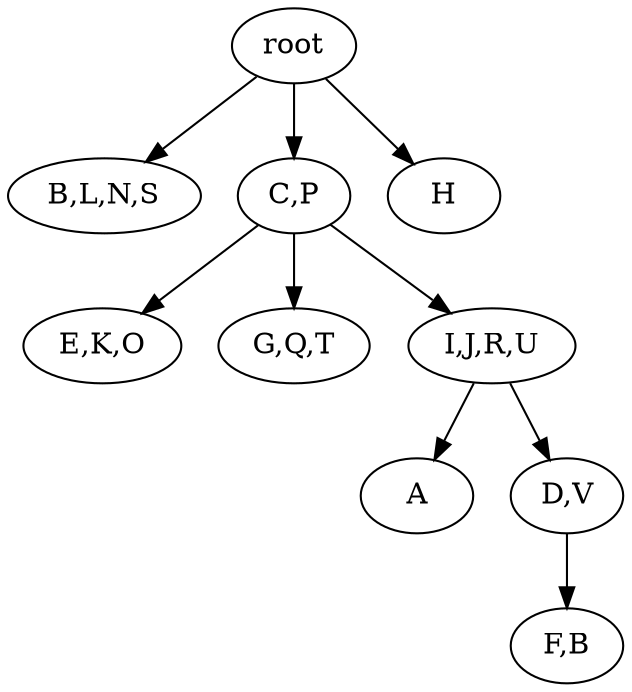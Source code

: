 strict digraph G {
	graph [name=G];
	0	 [label=root];
	3	 [label="B,L,N,S"];
	0 -> 3;
	1	 [label="C,P"];
	0 -> 1;
	2	 [label=H];
	0 -> 2;
	8	 [label=A];
	7	 [label="E,K,O"];
	1 -> 7;
	6	 [label="G,Q,T"];
	1 -> 6;
	5	 [label="I,J,R,U"];
	1 -> 5;
	4	 [label="F,B"];
	9	 [label="D,V"];
	9 -> 4;
	5 -> 8;
	5 -> 9;
}
